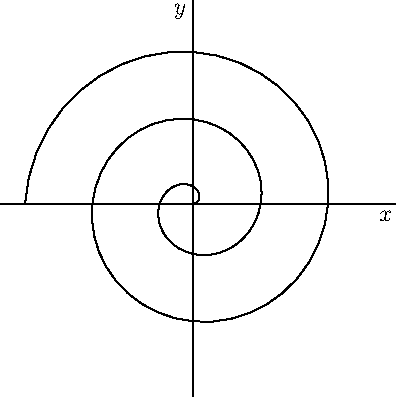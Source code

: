 size(7cm,7cm);
import graph;

xlimits(-3,3);
ylimits(-3,3);

xaxis("$x$",above=true);
yaxis("$y$",above=true);

real f(real t) {return t/6;}

path g=polargraph(f,0,5pi)--cycle;
draw(g);
